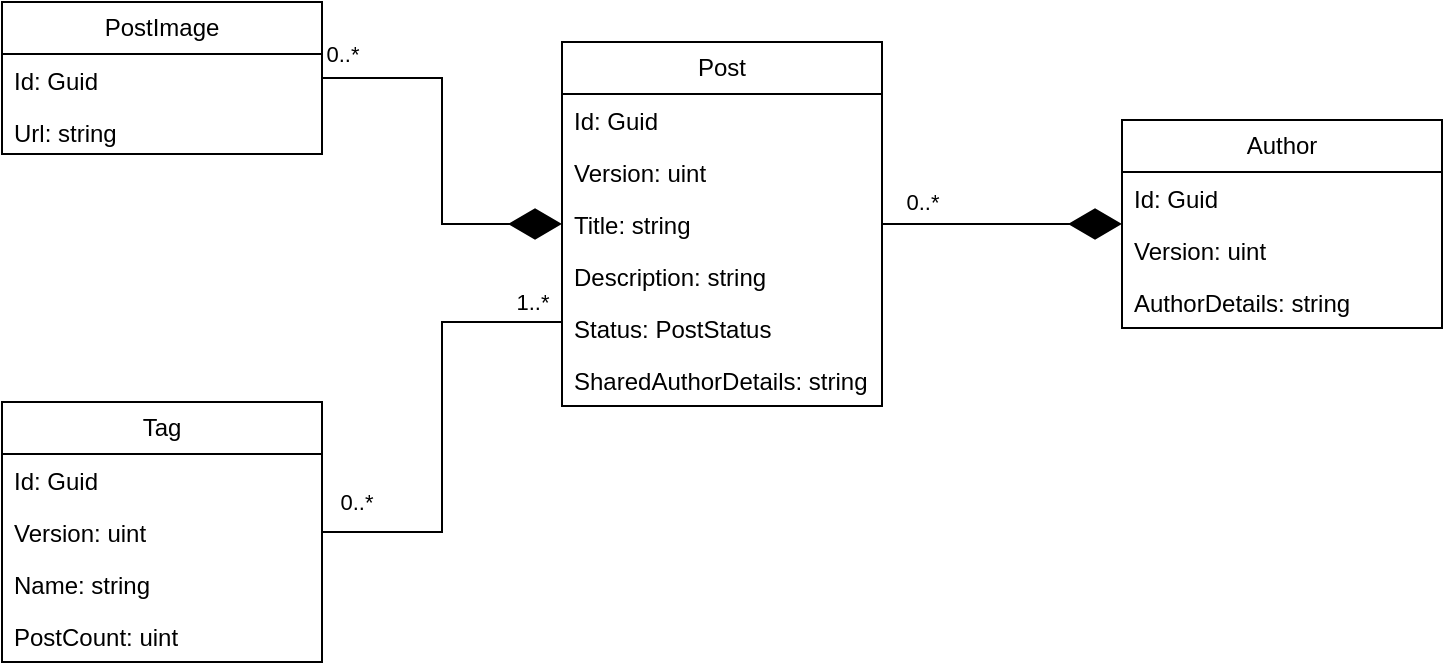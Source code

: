<mxfile version="24.4.0" type="device">
  <diagram id="C5RBs43oDa-KdzZeNtuy" name="Page-1">
    <mxGraphModel dx="989" dy="514" grid="1" gridSize="10" guides="1" tooltips="1" connect="1" arrows="1" fold="1" page="1" pageScale="1" pageWidth="827" pageHeight="1169" math="0" shadow="0">
      <root>
        <mxCell id="WIyWlLk6GJQsqaUBKTNV-0" />
        <mxCell id="WIyWlLk6GJQsqaUBKTNV-1" parent="WIyWlLk6GJQsqaUBKTNV-0" />
        <mxCell id="JKd3ULuwE87DUtI6mVbl-0" value="Post" style="swimlane;fontStyle=0;childLayout=stackLayout;horizontal=1;startSize=26;fillColor=none;horizontalStack=0;resizeParent=1;resizeParentMax=0;resizeLast=0;collapsible=1;marginBottom=0;whiteSpace=wrap;html=1;" parent="WIyWlLk6GJQsqaUBKTNV-1" vertex="1">
          <mxGeometry x="320" y="120" width="160" height="182" as="geometry" />
        </mxCell>
        <mxCell id="JKd3ULuwE87DUtI6mVbl-1" value="Id: Guid" style="text;strokeColor=none;fillColor=none;align=left;verticalAlign=top;spacingLeft=4;spacingRight=4;overflow=hidden;rotatable=0;points=[[0,0.5],[1,0.5]];portConstraint=eastwest;whiteSpace=wrap;html=1;" parent="JKd3ULuwE87DUtI6mVbl-0" vertex="1">
          <mxGeometry y="26" width="160" height="26" as="geometry" />
        </mxCell>
        <mxCell id="JKd3ULuwE87DUtI6mVbl-2" value="Version: uint" style="text;strokeColor=none;fillColor=none;align=left;verticalAlign=top;spacingLeft=4;spacingRight=4;overflow=hidden;rotatable=0;points=[[0,0.5],[1,0.5]];portConstraint=eastwest;whiteSpace=wrap;html=1;" parent="JKd3ULuwE87DUtI6mVbl-0" vertex="1">
          <mxGeometry y="52" width="160" height="26" as="geometry" />
        </mxCell>
        <mxCell id="JKd3ULuwE87DUtI6mVbl-3" value="Title: string" style="text;strokeColor=none;fillColor=none;align=left;verticalAlign=top;spacingLeft=4;spacingRight=4;overflow=hidden;rotatable=0;points=[[0,0.5],[1,0.5]];portConstraint=eastwest;whiteSpace=wrap;html=1;" parent="JKd3ULuwE87DUtI6mVbl-0" vertex="1">
          <mxGeometry y="78" width="160" height="26" as="geometry" />
        </mxCell>
        <mxCell id="JKd3ULuwE87DUtI6mVbl-4" value="Description: string" style="text;strokeColor=none;fillColor=none;align=left;verticalAlign=top;spacingLeft=4;spacingRight=4;overflow=hidden;rotatable=0;points=[[0,0.5],[1,0.5]];portConstraint=eastwest;whiteSpace=wrap;html=1;" parent="JKd3ULuwE87DUtI6mVbl-0" vertex="1">
          <mxGeometry y="104" width="160" height="26" as="geometry" />
        </mxCell>
        <mxCell id="JKd3ULuwE87DUtI6mVbl-5" value="Status: PostStatus" style="text;strokeColor=none;fillColor=none;align=left;verticalAlign=top;spacingLeft=4;spacingRight=4;overflow=hidden;rotatable=0;points=[[0,0.5],[1,0.5]];portConstraint=eastwest;whiteSpace=wrap;html=1;" parent="JKd3ULuwE87DUtI6mVbl-0" vertex="1">
          <mxGeometry y="130" width="160" height="26" as="geometry" />
        </mxCell>
        <mxCell id="JKd3ULuwE87DUtI6mVbl-6" value="SharedAuthorDetails: string" style="text;strokeColor=none;fillColor=none;align=left;verticalAlign=top;spacingLeft=4;spacingRight=4;overflow=hidden;rotatable=0;points=[[0,0.5],[1,0.5]];portConstraint=eastwest;whiteSpace=wrap;html=1;" parent="JKd3ULuwE87DUtI6mVbl-0" vertex="1">
          <mxGeometry y="156" width="160" height="26" as="geometry" />
        </mxCell>
        <mxCell id="JKd3ULuwE87DUtI6mVbl-7" value="PostImage" style="swimlane;fontStyle=0;childLayout=stackLayout;horizontal=1;startSize=26;fillColor=none;horizontalStack=0;resizeParent=1;resizeParentMax=0;resizeLast=0;collapsible=1;marginBottom=0;whiteSpace=wrap;html=1;" parent="WIyWlLk6GJQsqaUBKTNV-1" vertex="1">
          <mxGeometry x="40" y="100" width="160" height="76" as="geometry" />
        </mxCell>
        <mxCell id="JKd3ULuwE87DUtI6mVbl-8" value="Id: Guid" style="text;strokeColor=none;fillColor=none;align=left;verticalAlign=top;spacingLeft=4;spacingRight=4;overflow=hidden;rotatable=0;points=[[0,0.5],[1,0.5]];portConstraint=eastwest;whiteSpace=wrap;html=1;" parent="JKd3ULuwE87DUtI6mVbl-7" vertex="1">
          <mxGeometry y="26" width="160" height="26" as="geometry" />
        </mxCell>
        <mxCell id="JKd3ULuwE87DUtI6mVbl-10" value="Url: string" style="text;strokeColor=none;fillColor=none;align=left;verticalAlign=top;spacingLeft=4;spacingRight=4;overflow=hidden;rotatable=0;points=[[0,0.5],[1,0.5]];portConstraint=eastwest;whiteSpace=wrap;html=1;" parent="JKd3ULuwE87DUtI6mVbl-7" vertex="1">
          <mxGeometry y="52" width="160" height="24" as="geometry" />
        </mxCell>
        <mxCell id="JKd3ULuwE87DUtI6mVbl-14" value="" style="endArrow=diamondThin;endFill=1;endSize=24;html=1;rounded=0;edgeStyle=orthogonalEdgeStyle;" parent="WIyWlLk6GJQsqaUBKTNV-1" source="JKd3ULuwE87DUtI6mVbl-7" target="JKd3ULuwE87DUtI6mVbl-0" edge="1">
          <mxGeometry width="160" relative="1" as="geometry">
            <mxPoint x="180" y="400" as="sourcePoint" />
            <mxPoint x="340" y="400" as="targetPoint" />
          </mxGeometry>
        </mxCell>
        <mxCell id="tDY1hs-c7z6SwxLUSGMm-0" value="0..*" style="edgeLabel;html=1;align=center;verticalAlign=middle;resizable=0;points=[];" vertex="1" connectable="0" parent="JKd3ULuwE87DUtI6mVbl-14">
          <mxGeometry x="-0.9" relative="1" as="geometry">
            <mxPoint y="-12" as="offset" />
          </mxGeometry>
        </mxCell>
        <mxCell id="JKd3ULuwE87DUtI6mVbl-23" style="edgeStyle=orthogonalEdgeStyle;rounded=0;orthogonalLoop=1;jettySize=auto;html=1;endArrow=none;endFill=0;" parent="WIyWlLk6GJQsqaUBKTNV-1" source="JKd3ULuwE87DUtI6mVbl-15" target="JKd3ULuwE87DUtI6mVbl-0" edge="1">
          <mxGeometry relative="1" as="geometry">
            <Array as="points">
              <mxPoint x="260" y="365" />
              <mxPoint x="260" y="260" />
            </Array>
          </mxGeometry>
        </mxCell>
        <mxCell id="JKd3ULuwE87DUtI6mVbl-24" value="1..*" style="edgeLabel;html=1;align=center;verticalAlign=middle;resizable=0;points=[];" parent="JKd3ULuwE87DUtI6mVbl-23" vertex="1" connectable="0">
          <mxGeometry x="0.861" y="1" relative="1" as="geometry">
            <mxPoint y="-9" as="offset" />
          </mxGeometry>
        </mxCell>
        <mxCell id="JKd3ULuwE87DUtI6mVbl-25" value="0..*" style="edgeLabel;html=1;align=center;verticalAlign=middle;resizable=0;points=[];" parent="JKd3ULuwE87DUtI6mVbl-23" vertex="1" connectable="0">
          <mxGeometry x="-0.854" y="1" relative="1" as="geometry">
            <mxPoint y="-14" as="offset" />
          </mxGeometry>
        </mxCell>
        <mxCell id="JKd3ULuwE87DUtI6mVbl-15" value="Tag" style="swimlane;fontStyle=0;childLayout=stackLayout;horizontal=1;startSize=26;fillColor=none;horizontalStack=0;resizeParent=1;resizeParentMax=0;resizeLast=0;collapsible=1;marginBottom=0;whiteSpace=wrap;html=1;" parent="WIyWlLk6GJQsqaUBKTNV-1" vertex="1">
          <mxGeometry x="40" y="300" width="160" height="130" as="geometry" />
        </mxCell>
        <mxCell id="JKd3ULuwE87DUtI6mVbl-16" value="Id: Guid" style="text;strokeColor=none;fillColor=none;align=left;verticalAlign=top;spacingLeft=4;spacingRight=4;overflow=hidden;rotatable=0;points=[[0,0.5],[1,0.5]];portConstraint=eastwest;whiteSpace=wrap;html=1;" parent="JKd3ULuwE87DUtI6mVbl-15" vertex="1">
          <mxGeometry y="26" width="160" height="26" as="geometry" />
        </mxCell>
        <mxCell id="JKd3ULuwE87DUtI6mVbl-17" value="Version: uint" style="text;strokeColor=none;fillColor=none;align=left;verticalAlign=top;spacingLeft=4;spacingRight=4;overflow=hidden;rotatable=0;points=[[0,0.5],[1,0.5]];portConstraint=eastwest;whiteSpace=wrap;html=1;" parent="JKd3ULuwE87DUtI6mVbl-15" vertex="1">
          <mxGeometry y="52" width="160" height="26" as="geometry" />
        </mxCell>
        <mxCell id="JKd3ULuwE87DUtI6mVbl-18" value="Name: string" style="text;strokeColor=none;fillColor=none;align=left;verticalAlign=top;spacingLeft=4;spacingRight=4;overflow=hidden;rotatable=0;points=[[0,0.5],[1,0.5]];portConstraint=eastwest;whiteSpace=wrap;html=1;" parent="JKd3ULuwE87DUtI6mVbl-15" vertex="1">
          <mxGeometry y="78" width="160" height="26" as="geometry" />
        </mxCell>
        <mxCell id="JKd3ULuwE87DUtI6mVbl-19" value="PostCount: uint" style="text;strokeColor=none;fillColor=none;align=left;verticalAlign=top;spacingLeft=4;spacingRight=4;overflow=hidden;rotatable=0;points=[[0,0.5],[1,0.5]];portConstraint=eastwest;whiteSpace=wrap;html=1;" parent="JKd3ULuwE87DUtI6mVbl-15" vertex="1">
          <mxGeometry y="104" width="160" height="26" as="geometry" />
        </mxCell>
        <mxCell id="JKd3ULuwE87DUtI6mVbl-26" value="Author" style="swimlane;fontStyle=0;childLayout=stackLayout;horizontal=1;startSize=26;fillColor=none;horizontalStack=0;resizeParent=1;resizeParentMax=0;resizeLast=0;collapsible=1;marginBottom=0;whiteSpace=wrap;html=1;" parent="WIyWlLk6GJQsqaUBKTNV-1" vertex="1">
          <mxGeometry x="600" y="159" width="160" height="104" as="geometry" />
        </mxCell>
        <mxCell id="JKd3ULuwE87DUtI6mVbl-27" value="Id: Guid" style="text;strokeColor=none;fillColor=none;align=left;verticalAlign=top;spacingLeft=4;spacingRight=4;overflow=hidden;rotatable=0;points=[[0,0.5],[1,0.5]];portConstraint=eastwest;whiteSpace=wrap;html=1;" parent="JKd3ULuwE87DUtI6mVbl-26" vertex="1">
          <mxGeometry y="26" width="160" height="26" as="geometry" />
        </mxCell>
        <mxCell id="JKd3ULuwE87DUtI6mVbl-28" value="Version: uint" style="text;strokeColor=none;fillColor=none;align=left;verticalAlign=top;spacingLeft=4;spacingRight=4;overflow=hidden;rotatable=0;points=[[0,0.5],[1,0.5]];portConstraint=eastwest;whiteSpace=wrap;html=1;" parent="JKd3ULuwE87DUtI6mVbl-26" vertex="1">
          <mxGeometry y="52" width="160" height="26" as="geometry" />
        </mxCell>
        <mxCell id="JKd3ULuwE87DUtI6mVbl-29" value="AuthorDetails: string" style="text;strokeColor=none;fillColor=none;align=left;verticalAlign=top;spacingLeft=4;spacingRight=4;overflow=hidden;rotatable=0;points=[[0,0.5],[1,0.5]];portConstraint=eastwest;whiteSpace=wrap;html=1;" parent="JKd3ULuwE87DUtI6mVbl-26" vertex="1">
          <mxGeometry y="78" width="160" height="26" as="geometry" />
        </mxCell>
        <mxCell id="tDY1hs-c7z6SwxLUSGMm-1" value="" style="endArrow=diamondThin;endFill=1;endSize=24;html=1;rounded=0;edgeStyle=orthogonalEdgeStyle;" edge="1" parent="WIyWlLk6GJQsqaUBKTNV-1" source="JKd3ULuwE87DUtI6mVbl-0" target="JKd3ULuwE87DUtI6mVbl-26">
          <mxGeometry width="160" relative="1" as="geometry">
            <mxPoint x="600" y="320" as="sourcePoint" />
            <mxPoint x="720" y="393" as="targetPoint" />
          </mxGeometry>
        </mxCell>
        <mxCell id="tDY1hs-c7z6SwxLUSGMm-2" value="0..*" style="edgeLabel;html=1;align=center;verticalAlign=middle;resizable=0;points=[];" vertex="1" connectable="0" parent="tDY1hs-c7z6SwxLUSGMm-1">
          <mxGeometry x="-0.9" relative="1" as="geometry">
            <mxPoint x="14" y="-11" as="offset" />
          </mxGeometry>
        </mxCell>
      </root>
    </mxGraphModel>
  </diagram>
</mxfile>
